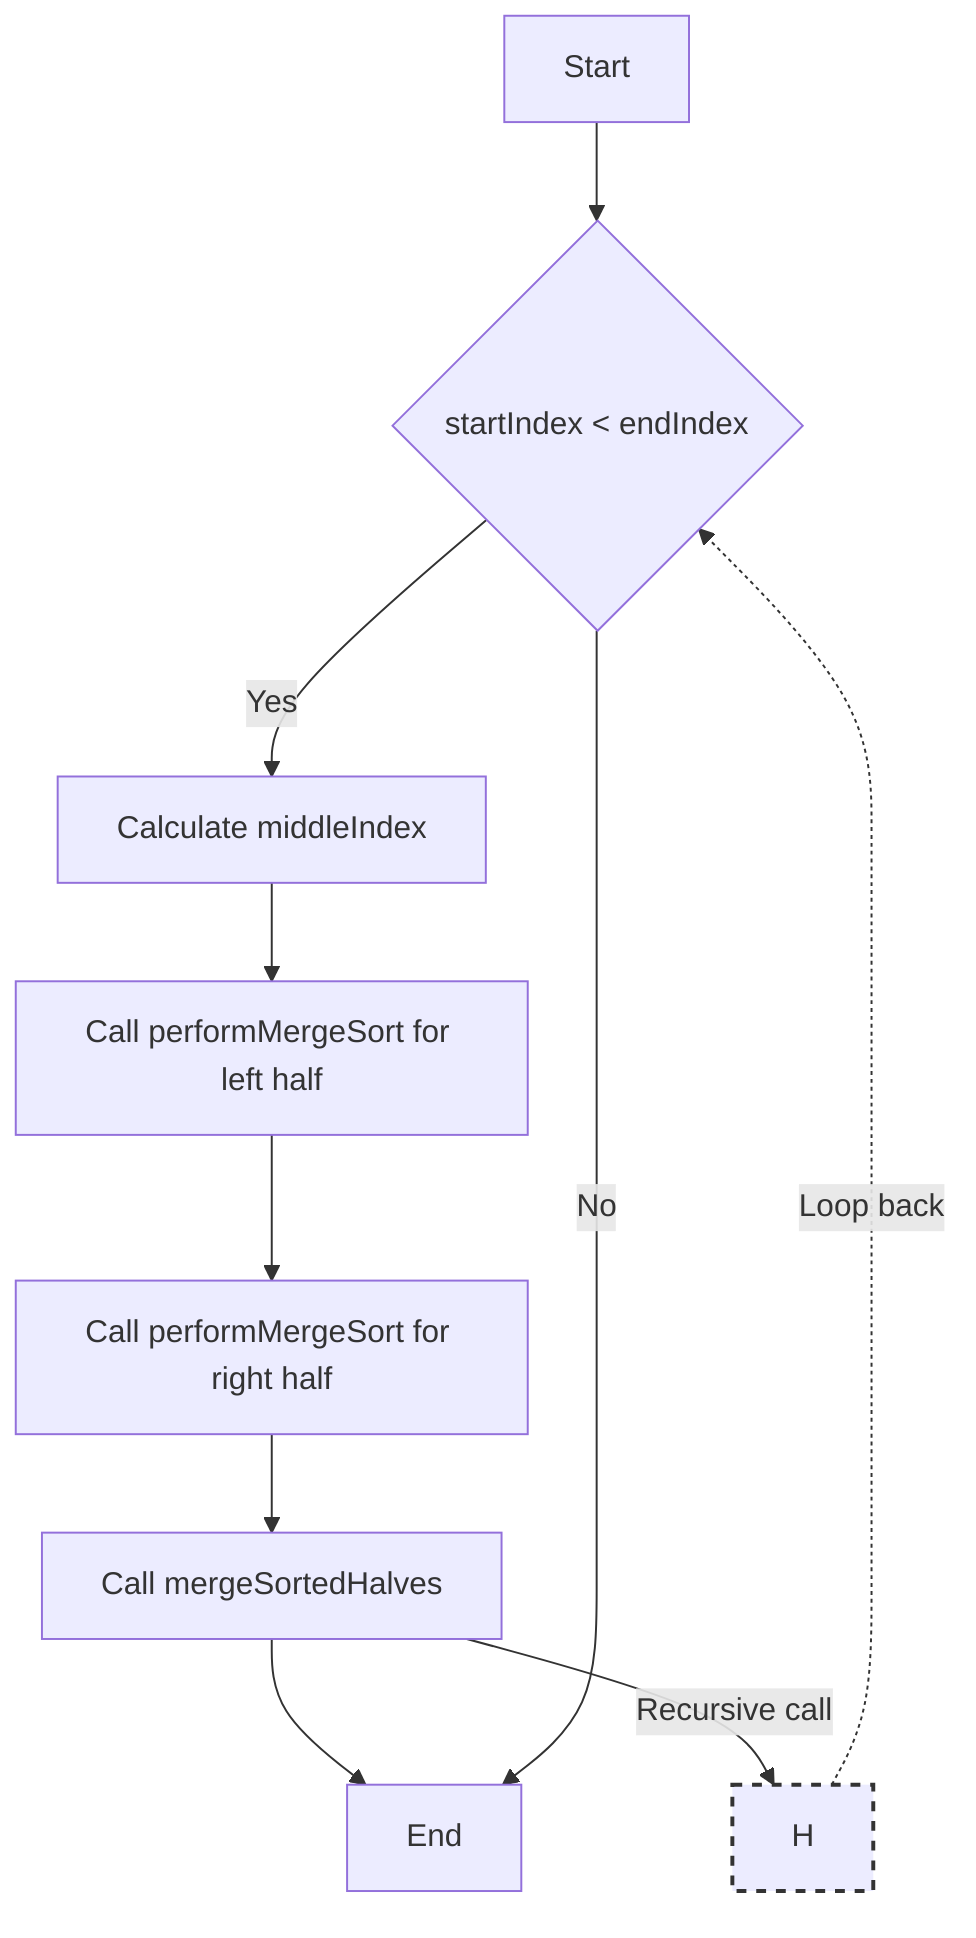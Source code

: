 flowchart TD
    A[Start] --> B{startIndex < endIndex}
    B -- Yes --> C[Calculate middleIndex]
    C --> D[Call performMergeSort for left half]
    D --> E[Call performMergeSort for right half]
    E --> F[Call mergeSortedHalves]
    F --> G[End]
    B -- No --> G

    %% Adding a side and up return path to show recursive looping
    F --> |Recursive call| H
    H -.-> |Loop back| B
    
    %% Styling to position the loop
    classDef loopBack stroke:#333,stroke-width:2px,color:#333,stroke-dasharray: 5 5
    class H loopBack